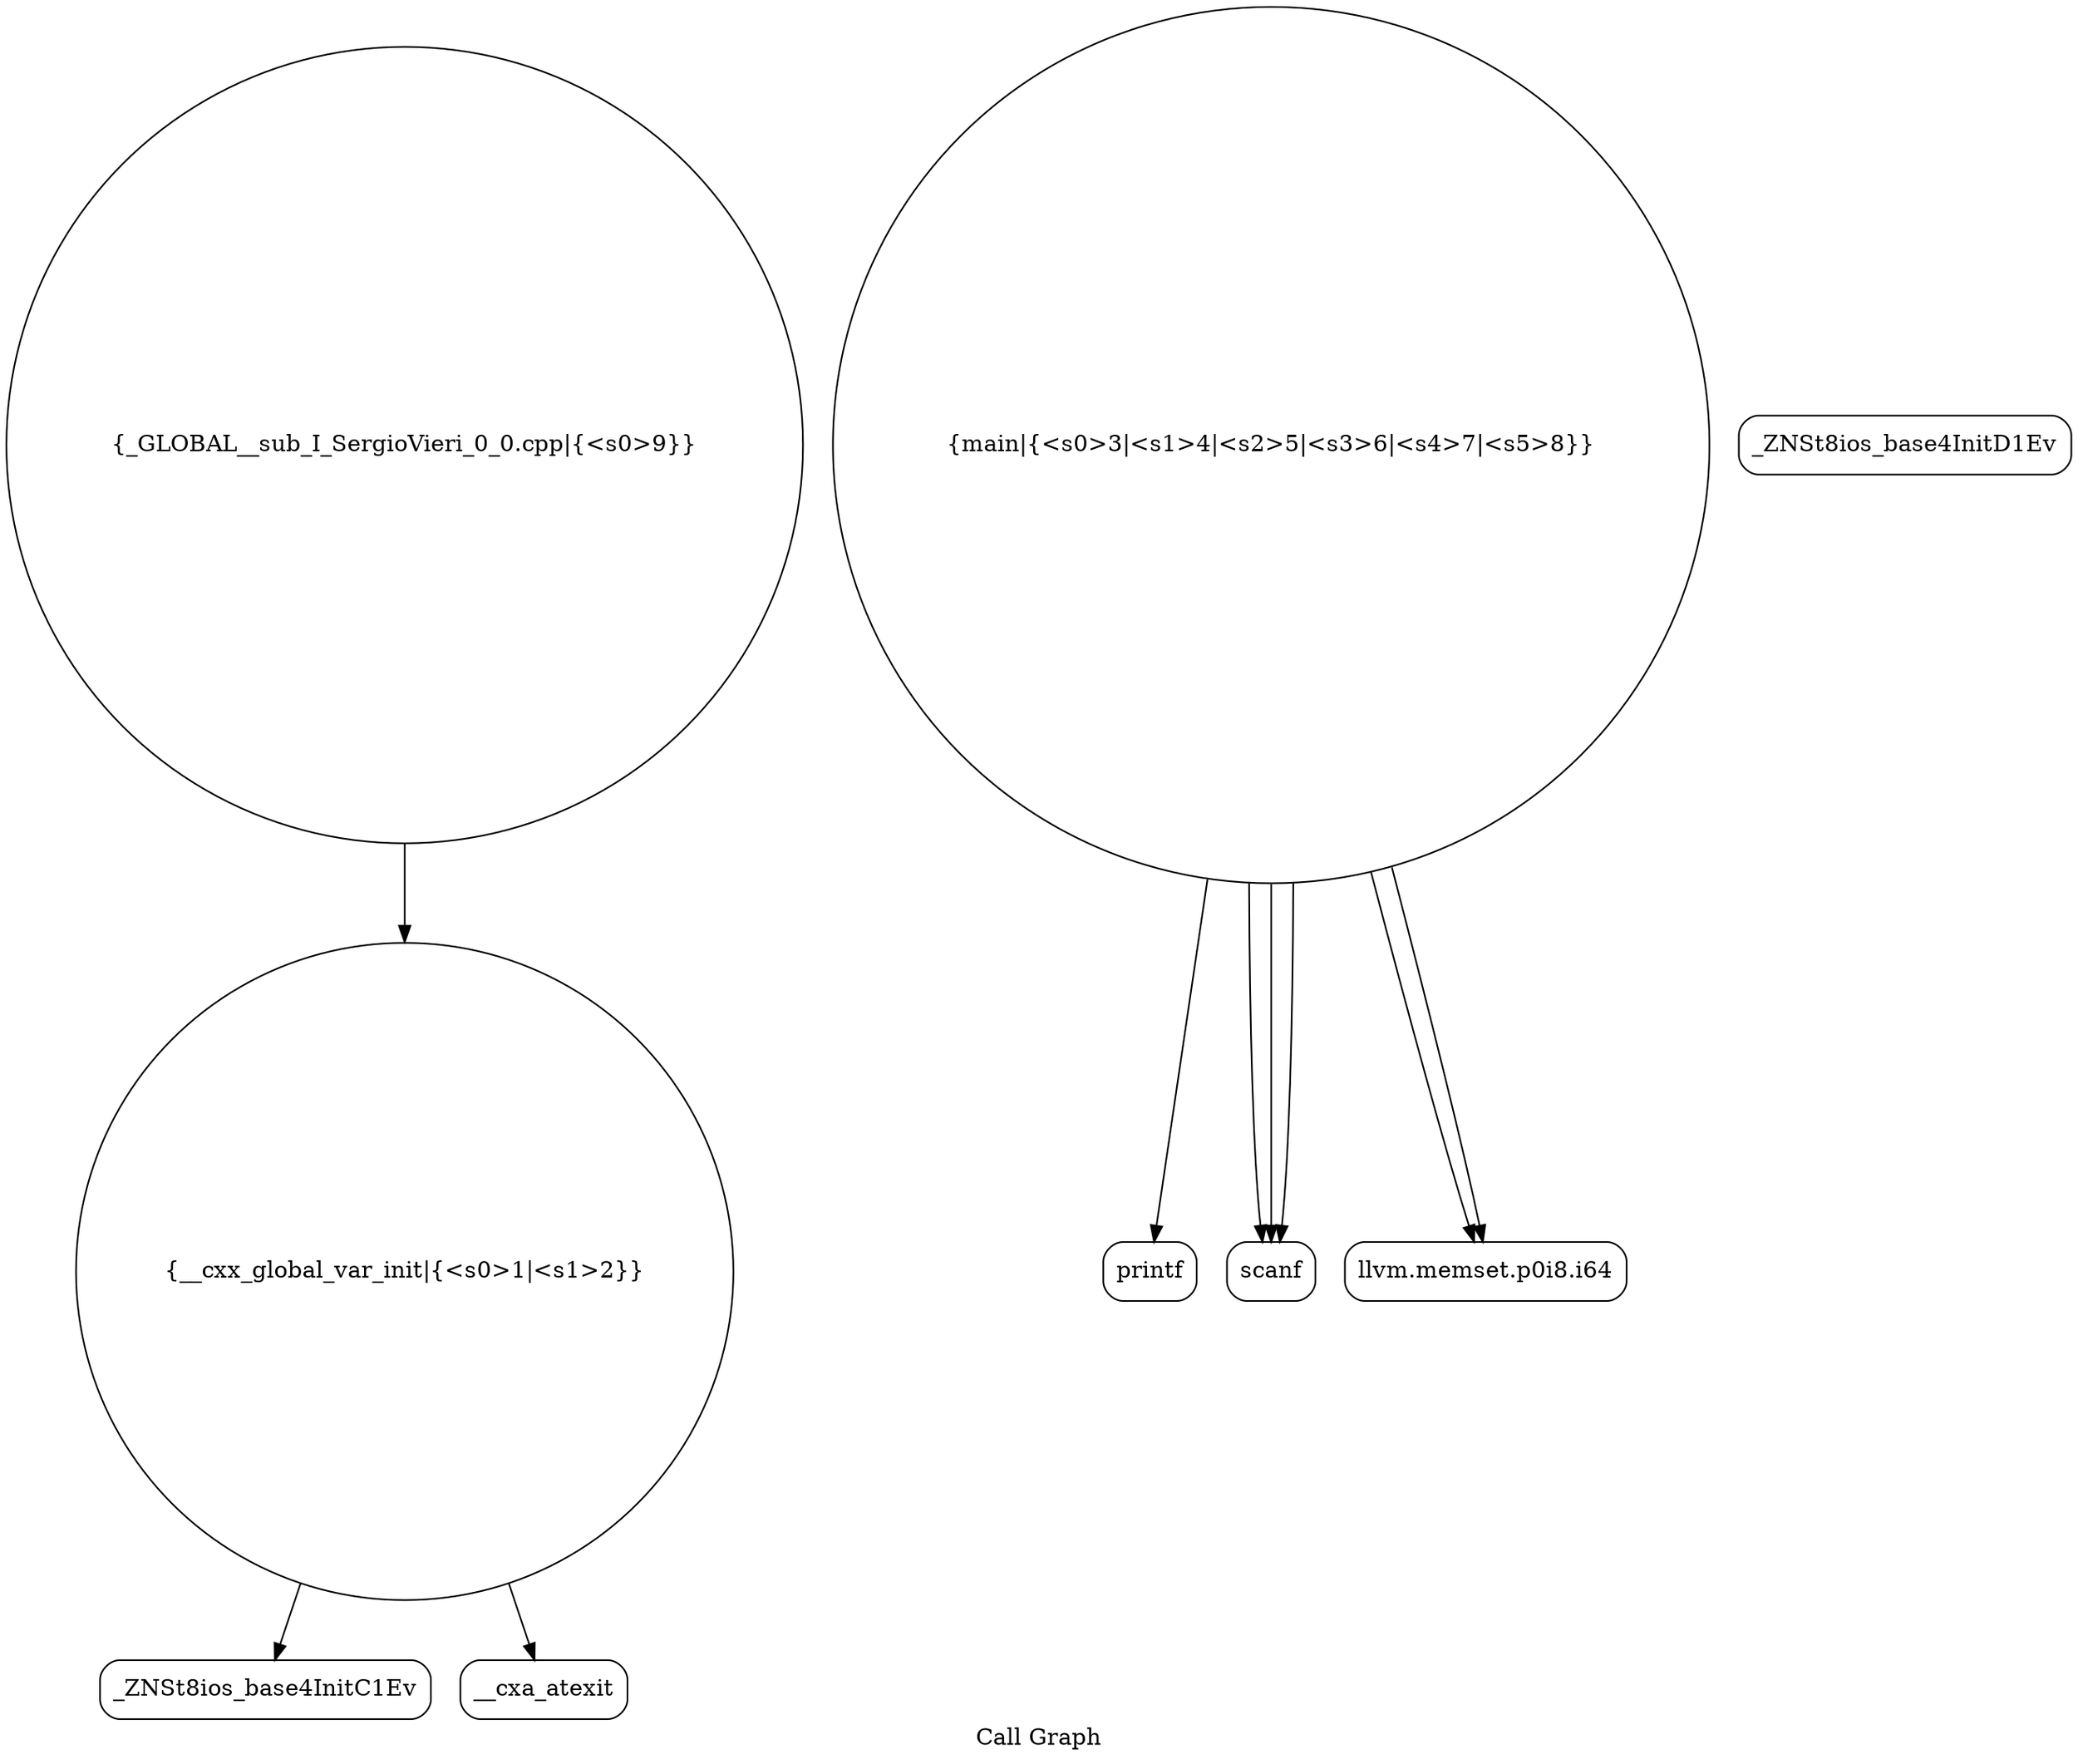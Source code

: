 digraph "Call Graph" {
	label="Call Graph";

	Node0x563de5e0a9d0 [shape=record,shape=circle,label="{__cxx_global_var_init|{<s0>1|<s1>2}}"];
	Node0x563de5e0a9d0:s0 -> Node0x563de5e0ae60[color=black];
	Node0x563de5e0a9d0:s1 -> Node0x563de5e0af60[color=black];
	Node0x563de5e0b160 [shape=record,shape=Mrecord,label="{printf}"];
	Node0x563de5e0aee0 [shape=record,shape=Mrecord,label="{_ZNSt8ios_base4InitD1Ev}"];
	Node0x563de5e0afe0 [shape=record,shape=circle,label="{main|{<s0>3|<s1>4|<s2>5|<s3>6|<s4>7|<s5>8}}"];
	Node0x563de5e0afe0:s0 -> Node0x563de5e0b060[color=black];
	Node0x563de5e0afe0:s1 -> Node0x563de5e0b0e0[color=black];
	Node0x563de5e0afe0:s2 -> Node0x563de5e0b0e0[color=black];
	Node0x563de5e0afe0:s3 -> Node0x563de5e0b060[color=black];
	Node0x563de5e0afe0:s4 -> Node0x563de5e0b060[color=black];
	Node0x563de5e0afe0:s5 -> Node0x563de5e0b160[color=black];
	Node0x563de5e0b0e0 [shape=record,shape=Mrecord,label="{llvm.memset.p0i8.i64}"];
	Node0x563de5e0ae60 [shape=record,shape=Mrecord,label="{_ZNSt8ios_base4InitC1Ev}"];
	Node0x563de5e0b1e0 [shape=record,shape=circle,label="{_GLOBAL__sub_I_SergioVieri_0_0.cpp|{<s0>9}}"];
	Node0x563de5e0b1e0:s0 -> Node0x563de5e0a9d0[color=black];
	Node0x563de5e0af60 [shape=record,shape=Mrecord,label="{__cxa_atexit}"];
	Node0x563de5e0b060 [shape=record,shape=Mrecord,label="{scanf}"];
}
